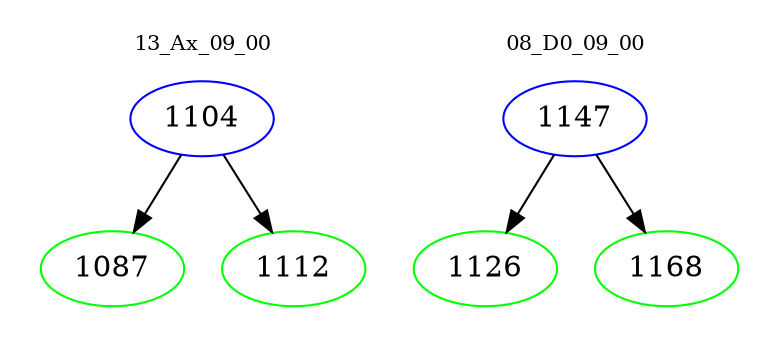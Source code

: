 digraph{
subgraph cluster_0 {
color = white
label = "13_Ax_09_00";
fontsize=10;
T0_1104 [label="1104", color="blue"]
T0_1104 -> T0_1087 [color="black"]
T0_1087 [label="1087", color="green"]
T0_1104 -> T0_1112 [color="black"]
T0_1112 [label="1112", color="green"]
}
subgraph cluster_1 {
color = white
label = "08_D0_09_00";
fontsize=10;
T1_1147 [label="1147", color="blue"]
T1_1147 -> T1_1126 [color="black"]
T1_1126 [label="1126", color="green"]
T1_1147 -> T1_1168 [color="black"]
T1_1168 [label="1168", color="green"]
}
}
